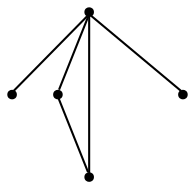 graph {
  node [shape=point,comment="{\"directed\":false,\"doi\":\"10.1007/978-3-319-73915-1_1\",\"figure\":\"7 (3)\"}"]

  v0 [pos="488.369452574744,369.3819139714228"]
  v1 [pos="407.1523542500331,433.5789762775046"]
  v2 [pos="510.7438639911814,435.0374223513848"]
  v3 [pos="506.85575019104306,334.8517915267365"]
  v4 [pos="489.8322087412577,431.1494197902873"]

  v3 -- v1 [id="-2",pos="506.85575019104306,334.8517915267365 407.1523542500331,433.5789762775046 407.1523542500331,433.5789762775046 407.1523542500331,433.5789762775046"]
  v3 -- v2 [id="-3",pos="506.85575019104306,334.8517915267365 510.7438639911814,435.0374223513848 510.7438639911814,435.0374223513848 510.7438639911814,435.0374223513848"]
  v3 -- v0 [id="-4",pos="506.85575019104306,334.8517915267365 488.369452574744,369.3819139714228 488.369452574744,369.3819139714228 488.369452574744,369.3819139714228"]
  v3 -- v4 [id="-5",pos="506.85575019104306,334.8517915267365 489.8322087412577,431.1494197902873 489.8322087412577,431.1494197902873 489.8322087412577,431.1494197902873"]
  v1 -- v2 [id="-7",pos="407.1523542500331,433.5789762775046 439.2491406360481,458.87006921615233 473.77965448116714,459.3535896183927 510.7438639911814,435.0374223513848"]
}